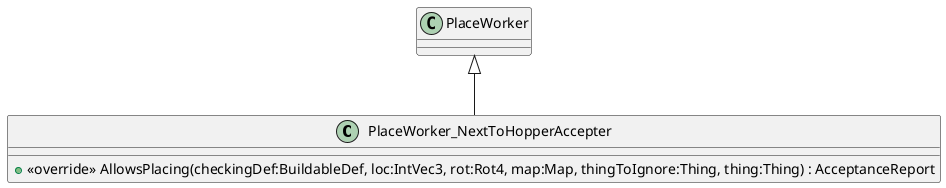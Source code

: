 @startuml
class PlaceWorker_NextToHopperAccepter {
    + <<override>> AllowsPlacing(checkingDef:BuildableDef, loc:IntVec3, rot:Rot4, map:Map, thingToIgnore:Thing, thing:Thing) : AcceptanceReport
}
PlaceWorker <|-- PlaceWorker_NextToHopperAccepter
@enduml
